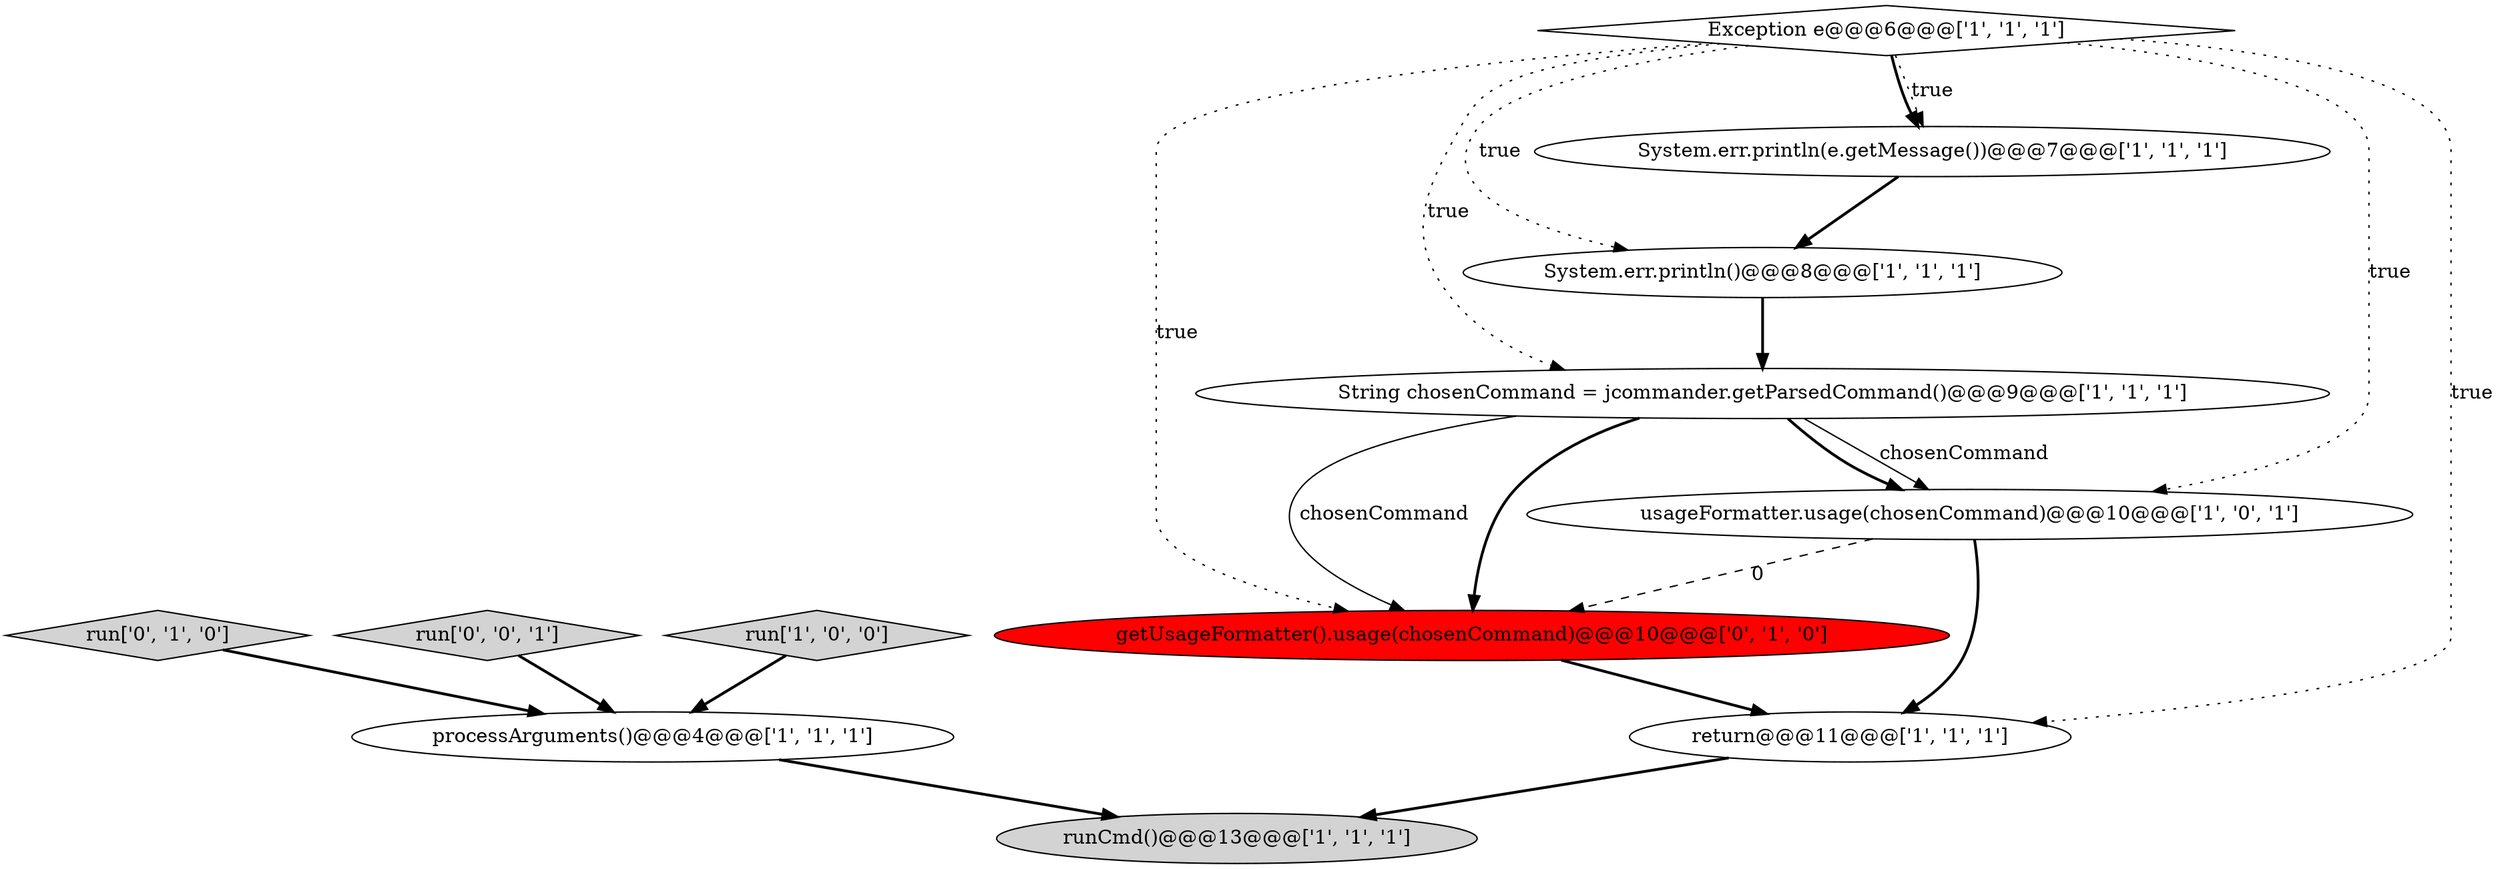 digraph {
10 [style = filled, label = "getUsageFormatter().usage(chosenCommand)@@@10@@@['0', '1', '0']", fillcolor = red, shape = ellipse image = "AAA1AAABBB2BBB"];
3 [style = filled, label = "processArguments()@@@4@@@['1', '1', '1']", fillcolor = white, shape = ellipse image = "AAA0AAABBB1BBB"];
9 [style = filled, label = "run['0', '1', '0']", fillcolor = lightgray, shape = diamond image = "AAA0AAABBB2BBB"];
11 [style = filled, label = "run['0', '0', '1']", fillcolor = lightgray, shape = diamond image = "AAA0AAABBB3BBB"];
0 [style = filled, label = "runCmd()@@@13@@@['1', '1', '1']", fillcolor = lightgray, shape = ellipse image = "AAA0AAABBB1BBB"];
4 [style = filled, label = "return@@@11@@@['1', '1', '1']", fillcolor = white, shape = ellipse image = "AAA0AAABBB1BBB"];
7 [style = filled, label = "Exception e@@@6@@@['1', '1', '1']", fillcolor = white, shape = diamond image = "AAA0AAABBB1BBB"];
1 [style = filled, label = "String chosenCommand = jcommander.getParsedCommand()@@@9@@@['1', '1', '1']", fillcolor = white, shape = ellipse image = "AAA0AAABBB1BBB"];
5 [style = filled, label = "System.err.println()@@@8@@@['1', '1', '1']", fillcolor = white, shape = ellipse image = "AAA0AAABBB1BBB"];
6 [style = filled, label = "usageFormatter.usage(chosenCommand)@@@10@@@['1', '0', '1']", fillcolor = white, shape = ellipse image = "AAA0AAABBB1BBB"];
8 [style = filled, label = "System.err.println(e.getMessage())@@@7@@@['1', '1', '1']", fillcolor = white, shape = ellipse image = "AAA0AAABBB1BBB"];
2 [style = filled, label = "run['1', '0', '0']", fillcolor = lightgray, shape = diamond image = "AAA0AAABBB1BBB"];
1->6 [style = solid, label="chosenCommand"];
7->6 [style = dotted, label="true"];
7->10 [style = dotted, label="true"];
2->3 [style = bold, label=""];
7->8 [style = bold, label=""];
1->10 [style = solid, label="chosenCommand"];
3->0 [style = bold, label=""];
4->0 [style = bold, label=""];
6->10 [style = dashed, label="0"];
7->5 [style = dotted, label="true"];
5->1 [style = bold, label=""];
6->4 [style = bold, label=""];
1->6 [style = bold, label=""];
8->5 [style = bold, label=""];
11->3 [style = bold, label=""];
7->4 [style = dotted, label="true"];
10->4 [style = bold, label=""];
9->3 [style = bold, label=""];
7->1 [style = dotted, label="true"];
7->8 [style = dotted, label="true"];
1->10 [style = bold, label=""];
}
